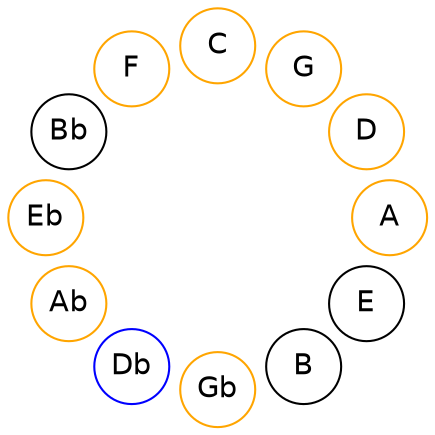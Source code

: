 
graph {

layout = circo;
mindist = .1

node [shape = circle, fontname = Helvetica, margin = 0]
edge [style=invis]

subgraph 1 {
	E -- B -- Gb -- Db -- Ab -- Eb -- Bb -- F -- C -- G -- D -- A -- E
}

Gb [color=orange];
Db [color=blue];
Ab [color=orange];
Eb [color=orange];
F [color=orange];
C [color=orange];
G [color=orange];
D [color=orange];
A [color=orange];
}
